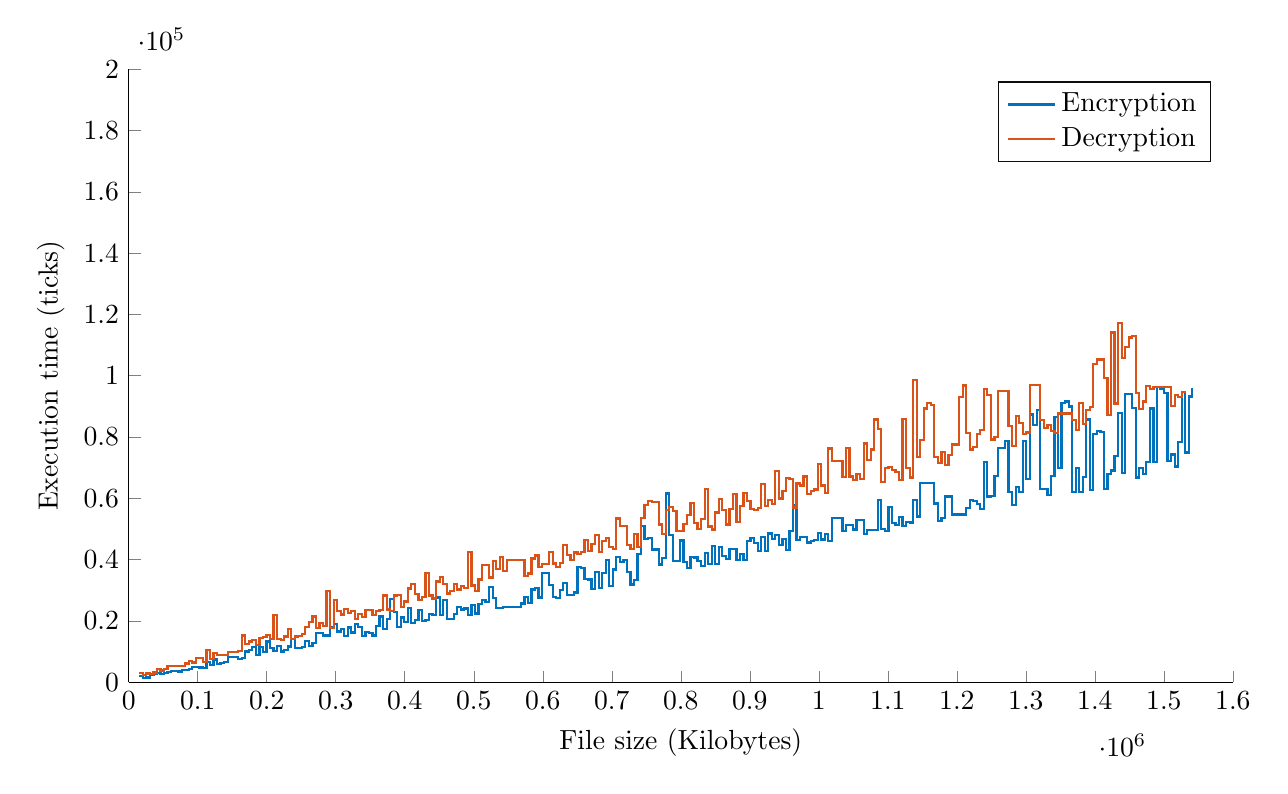\definecolor{mycolor1}{rgb}{0.0,0.447,0.741}%
\definecolor{mycolor2}{rgb}{0.85,0.325,0.098}%
\definecolor{mycolor3}{rgb}{0.929,0.694,0.125}%
%
\begin{tikzpicture}

\begin{axis}[%
width=5.521in,
height=3.066in,
at={(1in,2in)},
scale only axis,
xmin=0,
xmax=1600000,
xlabel={File size (Kilobytes)},
ymin=0,
ymax=200000,
ylabel={Execution time (ticks)},
axis x line*=bottom,
axis y line*=left,
legend style={legend cell align=left,align=left,draw=white!5!black}
]
\addplot[const plot,color=mycolor1,line width=0.8pt,mark size=1.0pt,mark=.,mark options={solid}] plot table[row sep=crcr] {%
15360 2018 \\
20480 1357 \\
25600 1591 \\
30720 2498 \\
35840 2639 \\
40960 3029 \\
46080 2787 \\
51200 3145 \\
56320 3472 \\
61440 3755 \\
66560 3638 \\
71680 3564 \\
76800 4115 \\
87040 4307 \\
92160 4963 \\
102400 4870 \\
107520 4779 \\
112640 6593 \\
117760 5766 \\
122880 7444 \\
128000 5969 \\
133120 6374 \\
138240 6624 \\
143360 8358 \\
148480 8198 \\
158720 7587 \\
163840 7985 \\
168960 10085 \\
174080 10472 \\
179200 11641 \\
184320 8960 \\
189440 11437 \\
194560 9957 \\
199680 13331 \\
204800 11080 \\
209920 10291 \\
215040 11825 \\
220160 10043 \\
225280 10438 \\
230400 11665 \\
235520 14040 \\
240640 11276 \\
245760 11293 \\
250880 11471 \\
256000 13528 \\
261120 11847 \\
266240 12915 \\
271360 16094 \\
276480 16106 \\
281600 15251 \\
291840 17883 \\
296960 18958 \\
302080 16604 \\
307200 17276 \\
312320 15151 \\
317440 17860 \\
322560 16281 \\
327680 19143 \\
332800 18058 \\
337920 15081 \\
343040 16324 \\
348160 16002 \\
353280 15300 \\
358400 18342 \\
363520 21446 \\
368640 17409 \\
373760 20767 \\
378880 27074 \\
384000 22992 \\
389120 18067 \\
394240 21159 \\
399360 19668 \\
404480 24201 \\
409600 19469 \\
414720 20307 \\
419840 23584 \\
424960 19998 \\
430080 20433 \\
435200 22381 \\
440320 22013 \\
445440 27650 \\
450560 22065 \\
455680 26858 \\
460800 20586 \\
465920 20583 \\
471040 22196 \\
476160 24696 \\
481280 23727 \\
486400 24082 \\
491520 21874 \\
496640 25353 \\
501760 22471 \\
506880 25445 \\
512000 26921 \\
517120 26333 \\
522240 30998 \\
527360 27583 \\
532480 24332 \\
537600 24176 \\
542720 24503 \\
568320 25723 \\
573440 27844 \\
578560 25805 \\
583680 30270 \\
588800 30891 \\
593920 27697 \\
599040 35783 \\
609280 31749 \\
614400 27735 \\
619520 27468 \\
624640 30130 \\
629760 32453 \\
634880 28522 \\
645120 29331 \\
650240 37720 \\
655360 37408 \\
660480 33583 \\
665600 33526 \\
670720 30320 \\
675840 35929 \\
680960 30644 \\
686080 35664 \\
691200 39906 \\
696320 31537 \\
701440 36834 \\
706560 40858 \\
711680 39346 \\
716800 39904 \\
721920 35975 \\
727040 31927 \\
732160 33434 \\
737280 41742 \\
742400 50994 \\
747520 46849 \\
752640 46972 \\
757760 43353 \\
768000 38407 \\
773120 40474 \\
778240 61574 \\
783360 48102 \\
788480 39538 \\
793600 39543 \\
798720 46258 \\
803840 39234 \\
808960 37406 \\
814080 40960 \\
819200 40752 \\
824320 39588 \\
829440 37850 \\
834560 42111 \\
839680 38641 \\
844800 44358 \\
849920 38521 \\
855040 44214 \\
860160 41120 \\
865280 40333 \\
870400 43604 \\
875520 43414 \\
880640 39986 \\
885760 41903 \\
890880 39896 \\
896000 46141 \\
901120 47058 \\
906240 45466 \\
911360 42942 \\
916480 47424 \\
921600 42783 \\
926720 48551 \\
931840 46662 \\
936960 48113 \\
942080 44889 \\
947200 46631 \\
952320 43063 \\
957440 49236 \\
962560 57885 \\
967680 46493 \\
972800 47425 \\
977920 47431 \\
983040 45642 \\
988160 45991 \\
993280 46480 \\
998400 48660 \\
1003520 46578 \\
1008640 48315 \\
1013760 46113 \\
1018880 53515 \\
1034240 49470 \\
1039360 51201 \\
1044480 51270 \\
1049600 49855 \\
1054720 53067 \\
1059840 52876 \\
1064960 48322 \\
1070080 49762 \\
1085440 59417 \\
1090560 50088 \\
1095680 49403 \\
1100800 57204 \\
1105920 51849 \\
1111040 51313 \\
1116160 53839 \\
1121280 50976 \\
1126400 52408 \\
1131520 52156 \\
1136640 59547 \\
1141760 54125 \\
1146880 64925 \\
1167360 58298 \\
1172480 52506 \\
1177600 53479 \\
1182720 60605 \\
1192960 54752 \\
1213440 56962 \\
1218560 59471 \\
1223680 59170 \\
1228800 58236 \\
1233920 56605 \\
1239040 71838 \\
1244160 60592 \\
1249280 60771 \\
1254400 67252 \\
1259520 76426 \\
1264640 76324 \\
1269760 78831 \\
1274880 62016 \\
1280000 57834 \\
1285120 63712 \\
1290240 61992 \\
1295360 78662 \\
1300480 66388 \\
1305600 87359 \\
1310720 83936 \\
1315840 88816 \\
1320960 63116 \\
1326080 63032 \\
1331200 61154 \\
1336320 67428 \\
1341440 86638 \\
1346560 69867 \\
1351680 91105 \\
1356800 91611 \\
1361920 89949 \\
1367040 62075 \\
1372160 69961 \\
1377280 61957 \\
1382400 66898 \\
1387520 85745 \\
1392640 62746 \\
1397760 80879 \\
1402880 81967 \\
1408000 81637 \\
1413120 63158 \\
1418240 67912 \\
1423360 69089 \\
1428480 73945 \\
1433600 87884 \\
1438720 68270 \\
1443840 94084 \\
1448960 93958 \\
1454080 89500 \\
1459200 66778 \\
1464320 69808 \\
1469440 67965 \\
1474560 71877 \\
1479680 89308 \\
1484800 71806 \\
1489920 96449 \\
1495040 95678 \\
1500160 94474 \\
1505280 72222 \\
1510400 74279 \\
1515520 70375 \\
1520640 78419 \\
1525760 94683 \\
1530880 74933 \\
1536000 93221 \\
1541120 95945 \\
};
\addlegendentry{Encryption};

\addplot[const plot,color=mycolor2,line width=0.8pt,mark size=1.0pt,mark=.,mark options={solid}] plot table[row sep=crcr] {%
15360 3068 \\
20480 2364 \\
25600 2902 \\
30720 2775 \\
35840 3245 \\
40960 4389 \\
46080 3856 \\
51200 4475 \\
56320 5258 \\
61440 5252 \\
71680 5429 \\
76800 5206 \\
81920 6130 \\
87040 7085 \\
92160 6458 \\
97280 7929 \\
107520 6714 \\
112640 10491 \\
117760 7716 \\
122880 9526 \\
128000 8803 \\
133120 8981 \\
138240 8815 \\
143360 9982 \\
148480 9949 \\
158720 10162 \\
163840 15312 \\
168960 12418 \\
174080 13302 \\
179200 13815 \\
184320 12227 \\
189440 14479 \\
194560 14772 \\
199680 15387 \\
204800 14207 \\
209920 21999 \\
215040 14018 \\
220160 13883 \\
225280 14950 \\
230400 17365 \\
235520 14132 \\
240640 14975 \\
245760 15144 \\
250880 15739 \\
256000 18159 \\
261120 19694 \\
266240 21478 \\
271360 17662 \\
276480 19315 \\
281600 18429 \\
286720 29777 \\
291840 17618 \\
296960 26890 \\
302080 23268 \\
307200 22142 \\
312320 23991 \\
317440 22699 \\
322560 23238 \\
327680 20657 \\
332800 22368 \\
337920 21347 \\
343040 23482 \\
348160 23502 \\
353280 21899 \\
358400 23296 \\
363520 23508 \\
368640 28314 \\
373760 23730 \\
378880 23163 \\
384000 28347 \\
389120 28598 \\
394240 24683 \\
399360 26383 \\
404480 30613 \\
409600 32140 \\
414720 28858 \\
419840 26843 \\
424960 27782 \\
430080 35721 \\
435200 28329 \\
440320 27330 \\
445440 32880 \\
450560 34461 \\
455680 32056 \\
460800 28949 \\
465920 29774 \\
471040 31987 \\
476160 30263 \\
481280 31425 \\
486400 30659 \\
491520 42405 \\
496640 31554 \\
501760 29907 \\
506880 33554 \\
512000 38345 \\
522240 34166 \\
527360 39612 \\
532480 36935 \\
537600 40919 \\
542720 36329 \\
547840 39955 \\
573440 34750 \\
578560 35503 \\
583680 40421 \\
588800 41380 \\
593920 37596 \\
599040 38545 \\
609280 42491 \\
614400 38796 \\
619520 37593 \\
624640 38921 \\
629760 44826 \\
634880 41472 \\
640000 39994 \\
645120 42347 \\
650240 41878 \\
655360 42548 \\
660480 46473 \\
665600 42915 \\
670720 45103 \\
675840 48051 \\
680960 42493 \\
686080 46169 \\
691200 47090 \\
696320 44076 \\
701440 43483 \\
706560 53429 \\
711680 51044 \\
721920 44768 \\
727040 43595 \\
732160 48413 \\
737280 44104 \\
742400 53609 \\
747520 57877 \\
752640 59118 \\
757760 58808 \\
768000 51460 \\
773120 48340 \\
778240 56085 \\
783360 57179 \\
788480 55971 \\
793600 49282 \\
803840 51573 \\
808960 54472 \\
814080 58405 \\
819200 51957 \\
824320 50115 \\
829440 53235 \\
834560 63102 \\
839680 50800 \\
844800 49872 \\
849920 55402 \\
855040 59735 \\
860160 56138 \\
865280 51480 \\
870400 56493 \\
875520 61505 \\
880640 52364 \\
885760 57642 \\
890880 61837 \\
896000 59193 \\
901120 56479 \\
906240 56117 \\
911360 56929 \\
916480 64725 \\
921600 57452 \\
926720 59476 \\
931840 58158 \\
936960 68887 \\
942080 59955 \\
947200 62406 \\
952320 66730 \\
957440 66414 \\
962560 57054 \\
967680 64871 \\
972800 64207 \\
977920 67162 \\
983040 61336 \\
988160 62373 \\
993280 62882 \\
998400 71250 \\
1003520 64169 \\
1008640 61717 \\
1013760 76290 \\
1018880 72096 \\
1034240 67002 \\
1039360 76511 \\
1044480 67124 \\
1049600 65937 \\
1054720 67993 \\
1059840 66257 \\
1064960 77925 \\
1070080 72437 \\
1075200 75919 \\
1080320 85705 \\
1085440 82641 \\
1090560 65301 \\
1095680 69996 \\
1100800 70172 \\
1105920 69133 \\
1111040 68685 \\
1116160 66118 \\
1121280 85934 \\
1126400 69846 \\
1131520 66778 \\
1136640 98608 \\
1141760 73523 \\
1146880 79052 \\
1152000 89318 \\
1157120 91090 \\
1162240 90516 \\
1167360 73422 \\
1172480 71586 \\
1177600 75257 \\
1182720 71008 \\
1187840 74084 \\
1192960 77559 \\
1203200 93028 \\
1208320 96833 \\
1213440 81241 \\
1218560 75969 \\
1223680 76858 \\
1228800 80982 \\
1233920 82308 \\
1239040 95678 \\
1244160 93605 \\
1249280 79229 \\
1254400 80130 \\
1259520 94947 \\
1264640 95030 \\
1274880 83502 \\
1280000 77134 \\
1285120 86858 \\
1290240 84628 \\
1295360 80924 \\
1300480 81470 \\
1305600 97093 \\
1320960 85634 \\
1326080 83026 \\
1331200 84031 \\
1336320 82088 \\
1341440 81379 \\
1346560 87653 \\
1367040 85559 \\
1372160 82211 \\
1377280 90993 \\
1382400 84255 \\
1387520 88830 \\
1392640 89810 \\
1397760 103863 \\
1402880 105300 \\
1413120 99202 \\
1418240 87192 \\
1423360 114108 \\
1428480 90977 \\
1433600 117293 \\
1438720 105769 \\
1443840 109451 \\
1448960 112478 \\
1454080 112945 \\
1459200 94379 \\
1464320 89150 \\
1469440 91580 \\
1474560 96677 \\
1479680 95600 \\
1484800 96290 \\
1510400 90062 \\
1515520 93667 \\
1520640 93016 \\
1525760 94605 \\
1530880 94974 \\
};
\addlegendentry{Decryption};

\end{axis}
\end{tikzpicture}
